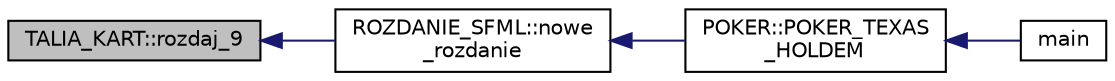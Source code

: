 digraph "TALIA_KART::rozdaj_9"
{
  edge [fontname="Helvetica",fontsize="10",labelfontname="Helvetica",labelfontsize="10"];
  node [fontname="Helvetica",fontsize="10",shape=record];
  rankdir="LR";
  Node8 [label="TALIA_KART::rozdaj_9",height=0.2,width=0.4,color="black", fillcolor="grey75", style="filled", fontcolor="black"];
  Node8 -> Node9 [dir="back",color="midnightblue",fontsize="10",style="solid",fontname="Helvetica"];
  Node9 [label="ROZDANIE_SFML::nowe\l_rozdanie",height=0.2,width=0.4,color="black", fillcolor="white", style="filled",URL="$class_r_o_z_d_a_n_i_e___s_f_m_l.html#a99ce174177d856ff92011964682f581d"];
  Node9 -> Node10 [dir="back",color="midnightblue",fontsize="10",style="solid",fontname="Helvetica"];
  Node10 [label="POKER::POKER_TEXAS\l_HOLDEM",height=0.2,width=0.4,color="black", fillcolor="white", style="filled",URL="$class_p_o_k_e_r.html#a1d4eb473893f8f365295141db9542078"];
  Node10 -> Node11 [dir="back",color="midnightblue",fontsize="10",style="solid",fontname="Helvetica"];
  Node11 [label="main",height=0.2,width=0.4,color="black", fillcolor="white", style="filled",URL="$_m_a_i_n_8cpp.html#ae66f6b31b5ad750f1fe042a706a4e3d4"];
}
